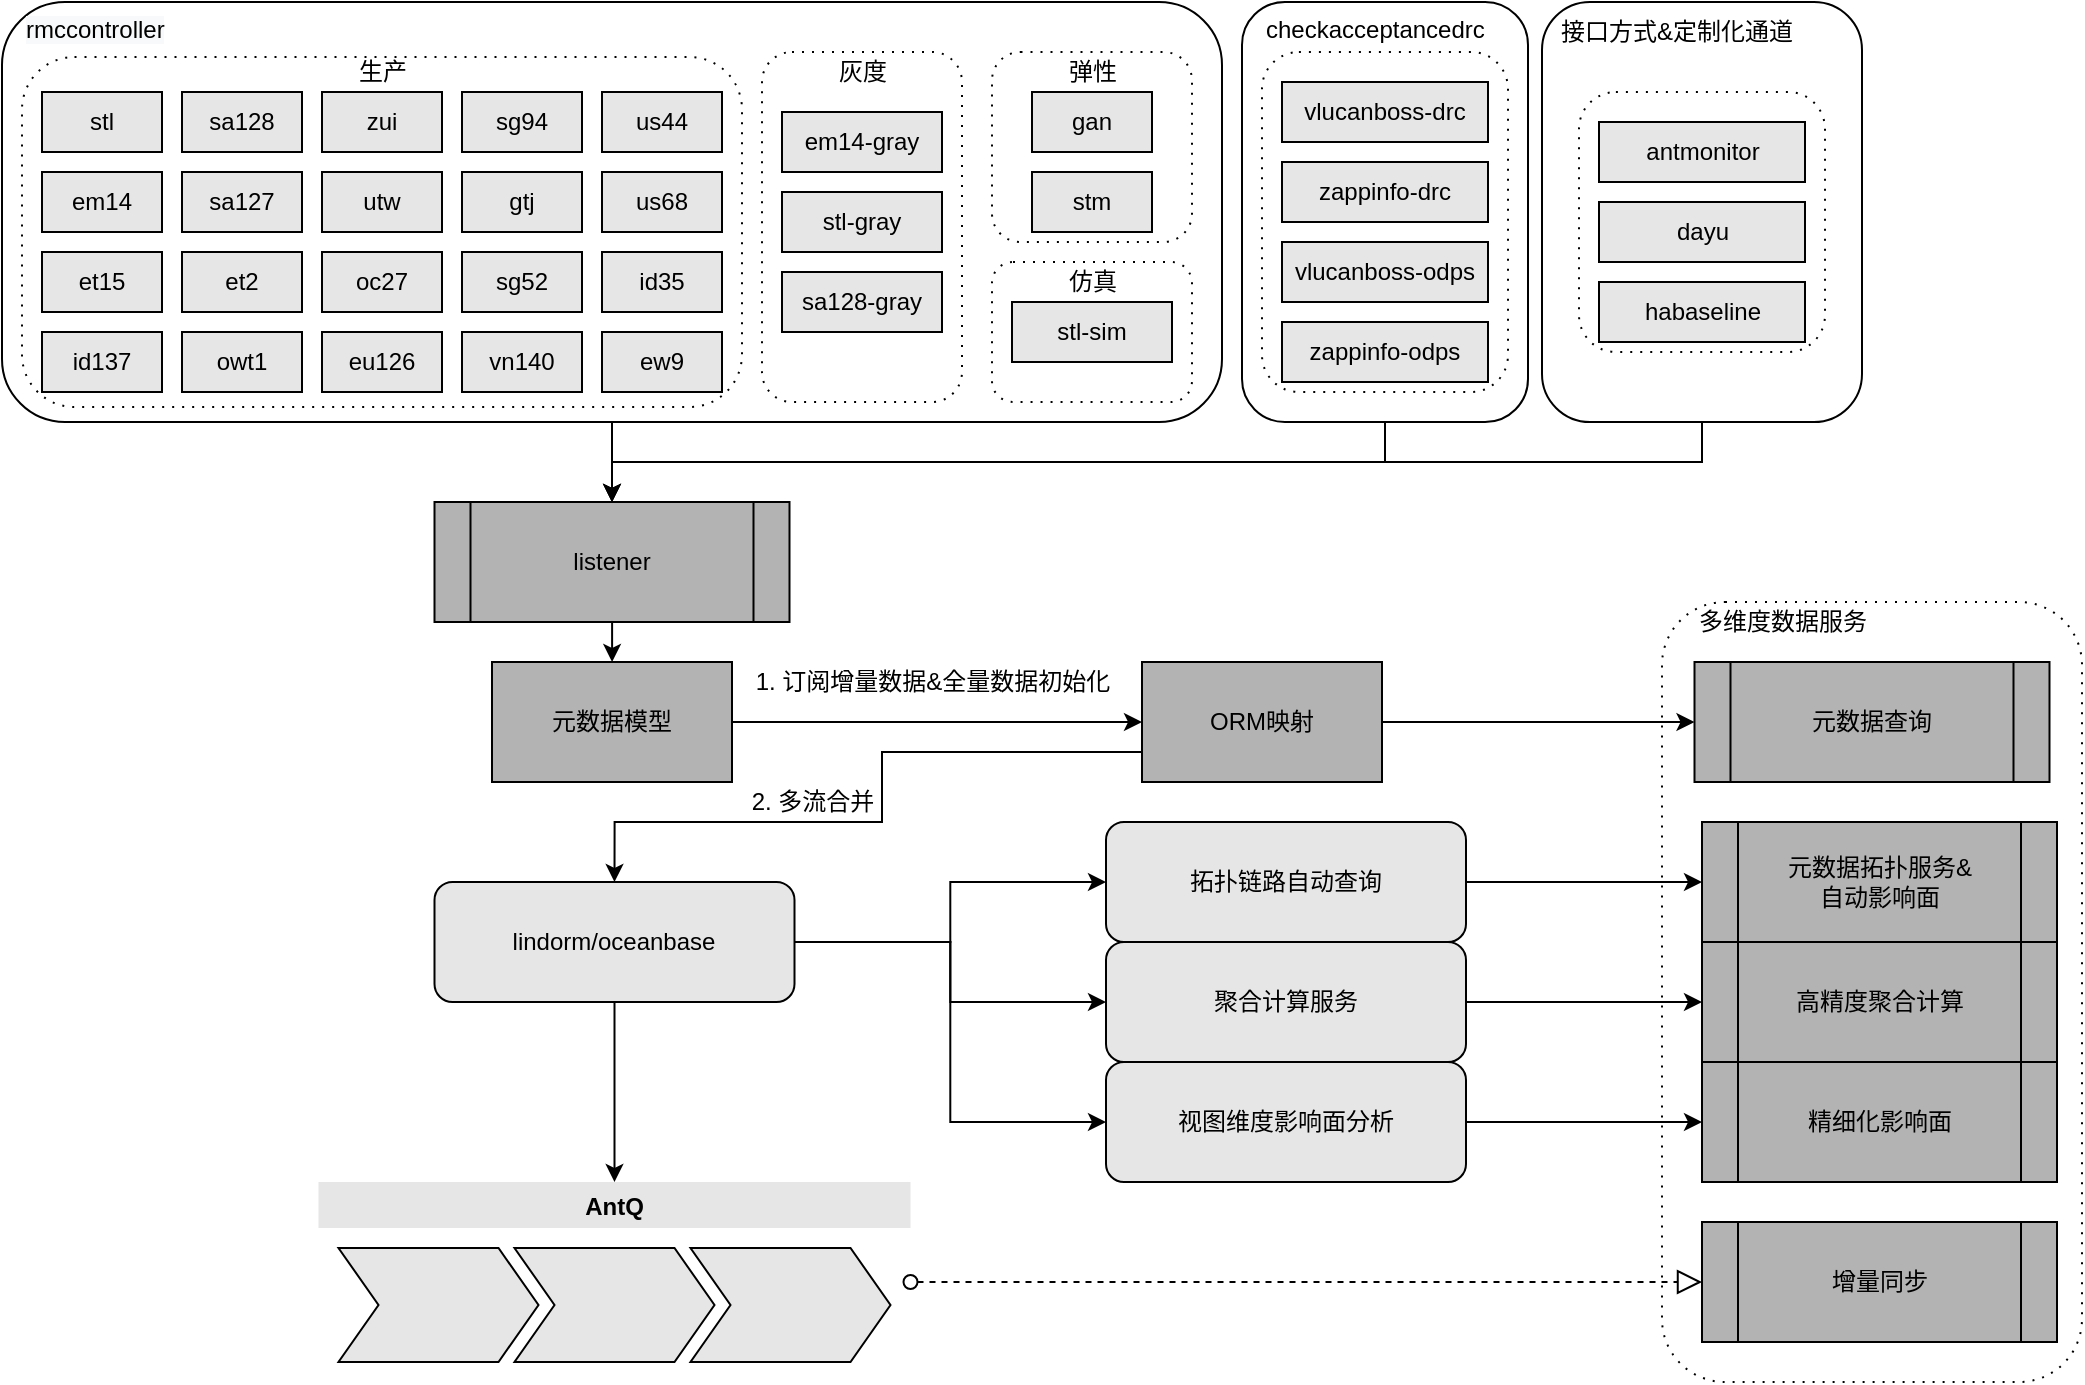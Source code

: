<mxfile version="14.1.8" type="github">
  <diagram id="nsVZ0QjiAOskGajyH8Sn" name="Page-1">
    <mxGraphModel dx="1426" dy="821" grid="1" gridSize="10" guides="1" tooltips="1" connect="1" arrows="1" fold="1" page="1" pageScale="1" pageWidth="827" pageHeight="1169" math="0" shadow="0">
      <root>
        <mxCell id="0" />
        <mxCell id="1" parent="0" />
        <mxCell id="PoibLMgNMMtjzj_5lVRd-1" value="" style="rounded=1;whiteSpace=wrap;html=1;" parent="1" vertex="1">
          <mxGeometry x="160" y="130" width="610" height="210" as="geometry" />
        </mxCell>
        <mxCell id="PoibLMgNMMtjzj_5lVRd-183" value="" style="shape=ext;rounded=1;html=1;whiteSpace=wrap;dashed=1;dashPattern=1 4;" parent="1" vertex="1">
          <mxGeometry x="170" y="157.5" width="360" height="175" as="geometry" />
        </mxCell>
        <mxCell id="PoibLMgNMMtjzj_5lVRd-179" style="edgeStyle=orthogonalEdgeStyle;rounded=0;orthogonalLoop=1;jettySize=auto;html=1;exitX=0.5;exitY=1;exitDx=0;exitDy=0;entryX=0.5;entryY=0;entryDx=0;entryDy=0;strokeColor=#000000;fillColor=#E6E6E6;" parent="1" source="PoibLMgNMMtjzj_5lVRd-1" target="PoibLMgNMMtjzj_5lVRd-172" edge="1">
          <mxGeometry relative="1" as="geometry" />
        </mxCell>
        <mxCell id="PoibLMgNMMtjzj_5lVRd-2" value="" style="shape=ext;rounded=1;html=1;whiteSpace=wrap;dashed=1;dashPattern=1 4;" parent="1" vertex="1">
          <mxGeometry x="655" y="260" width="100" height="70" as="geometry" />
        </mxCell>
        <mxCell id="PoibLMgNMMtjzj_5lVRd-3" value="" style="shape=ext;rounded=1;html=1;whiteSpace=wrap;dashed=1;dashPattern=1 4;" parent="1" vertex="1">
          <mxGeometry x="655" y="155" width="100" height="95" as="geometry" />
        </mxCell>
        <mxCell id="PoibLMgNMMtjzj_5lVRd-4" value="" style="shape=ext;rounded=1;html=1;whiteSpace=wrap;dashed=1;dashPattern=1 4;" parent="1" vertex="1">
          <mxGeometry x="540" y="155" width="100" height="175" as="geometry" />
        </mxCell>
        <mxCell id="PoibLMgNMMtjzj_5lVRd-5" value="" style="shape=ext;rounded=1;html=1;whiteSpace=wrap;dashed=1;dashPattern=1 4;" parent="1" vertex="1">
          <mxGeometry x="990" y="430" width="210" height="390" as="geometry" />
        </mxCell>
        <mxCell id="PoibLMgNMMtjzj_5lVRd-6" value="gtj" style="rounded=0;whiteSpace=wrap;html=1;fillColor=#E6E6E6;" parent="1" vertex="1">
          <mxGeometry x="390" y="215" width="60" height="30" as="geometry" />
        </mxCell>
        <mxCell id="PoibLMgNMMtjzj_5lVRd-7" value="sa128" style="rounded=0;whiteSpace=wrap;html=1;fillColor=#E6E6E6;" parent="1" vertex="1">
          <mxGeometry x="250" y="175" width="60" height="30" as="geometry" />
        </mxCell>
        <mxCell id="PoibLMgNMMtjzj_5lVRd-8" value="ew9" style="rounded=0;whiteSpace=wrap;html=1;fillColor=#E6E6E6;" parent="1" vertex="1">
          <mxGeometry x="460" y="295" width="60" height="30" as="geometry" />
        </mxCell>
        <mxCell id="PoibLMgNMMtjzj_5lVRd-9" value="gan" style="rounded=0;whiteSpace=wrap;html=1;fillColor=#E6E6E6;" parent="1" vertex="1">
          <mxGeometry x="675" y="175" width="60" height="30" as="geometry" />
        </mxCell>
        <mxCell id="PoibLMgNMMtjzj_5lVRd-10" value="et2" style="rounded=0;whiteSpace=wrap;html=1;fillColor=#E6E6E6;" parent="1" vertex="1">
          <mxGeometry x="250" y="255" width="60" height="30" as="geometry" />
        </mxCell>
        <mxCell id="PoibLMgNMMtjzj_5lVRd-11" value="zui" style="rounded=0;whiteSpace=wrap;html=1;fillColor=#E6E6E6;" parent="1" vertex="1">
          <mxGeometry x="320" y="175" width="60" height="30" as="geometry" />
        </mxCell>
        <mxCell id="PoibLMgNMMtjzj_5lVRd-12" value="et15" style="rounded=0;whiteSpace=wrap;html=1;fillColor=#E6E6E6;" parent="1" vertex="1">
          <mxGeometry x="180" y="255" width="60" height="30" as="geometry" />
        </mxCell>
        <mxCell id="PoibLMgNMMtjzj_5lVRd-13" value="stl" style="rounded=0;whiteSpace=wrap;html=1;fillColor=#E6E6E6;" parent="1" vertex="1">
          <mxGeometry x="180" y="175" width="60" height="30" as="geometry" />
        </mxCell>
        <mxCell id="PoibLMgNMMtjzj_5lVRd-14" value="em14" style="rounded=0;whiteSpace=wrap;html=1;fillColor=#E6E6E6;" parent="1" vertex="1">
          <mxGeometry x="180" y="215" width="60" height="30" as="geometry" />
        </mxCell>
        <mxCell id="PoibLMgNMMtjzj_5lVRd-15" value="us68" style="rounded=0;whiteSpace=wrap;html=1;fillColor=#E6E6E6;" parent="1" vertex="1">
          <mxGeometry x="460" y="215" width="60" height="30" as="geometry" />
        </mxCell>
        <mxCell id="PoibLMgNMMtjzj_5lVRd-16" value="owt1" style="rounded=0;whiteSpace=wrap;html=1;fillColor=#E6E6E6;" parent="1" vertex="1">
          <mxGeometry x="250" y="295" width="60" height="30" as="geometry" />
        </mxCell>
        <mxCell id="PoibLMgNMMtjzj_5lVRd-17" value="id137" style="rounded=0;whiteSpace=wrap;html=1;fillColor=#E6E6E6;" parent="1" vertex="1">
          <mxGeometry x="180" y="295" width="60" height="30" as="geometry" />
        </mxCell>
        <mxCell id="PoibLMgNMMtjzj_5lVRd-18" value="id35" style="rounded=0;whiteSpace=wrap;html=1;fillColor=#E6E6E6;" parent="1" vertex="1">
          <mxGeometry x="460" y="255" width="60" height="30" as="geometry" />
        </mxCell>
        <mxCell id="PoibLMgNMMtjzj_5lVRd-19" value="oc27" style="rounded=0;whiteSpace=wrap;html=1;fillColor=#E6E6E6;" parent="1" vertex="1">
          <mxGeometry x="320" y="255" width="60" height="30" as="geometry" />
        </mxCell>
        <mxCell id="PoibLMgNMMtjzj_5lVRd-20" value="us44" style="rounded=0;whiteSpace=wrap;html=1;fillColor=#E6E6E6;" parent="1" vertex="1">
          <mxGeometry x="460" y="175" width="60" height="30" as="geometry" />
        </mxCell>
        <mxCell id="PoibLMgNMMtjzj_5lVRd-21" value="sg52" style="rounded=0;whiteSpace=wrap;html=1;fillColor=#E6E6E6;" parent="1" vertex="1">
          <mxGeometry x="390" y="255" width="60" height="30" as="geometry" />
        </mxCell>
        <mxCell id="PoibLMgNMMtjzj_5lVRd-22" value="vn140" style="rounded=0;whiteSpace=wrap;html=1;fillColor=#E6E6E6;" parent="1" vertex="1">
          <mxGeometry x="390" y="295" width="60" height="30" as="geometry" />
        </mxCell>
        <mxCell id="PoibLMgNMMtjzj_5lVRd-23" value="stm" style="rounded=0;whiteSpace=wrap;html=1;fillColor=#E6E6E6;" parent="1" vertex="1">
          <mxGeometry x="675" y="215" width="60" height="30" as="geometry" />
        </mxCell>
        <mxCell id="PoibLMgNMMtjzj_5lVRd-24" value="sa127" style="rounded=0;whiteSpace=wrap;html=1;fillColor=#E6E6E6;" parent="1" vertex="1">
          <mxGeometry x="250" y="215" width="60" height="30" as="geometry" />
        </mxCell>
        <mxCell id="PoibLMgNMMtjzj_5lVRd-25" value="sg94" style="rounded=0;whiteSpace=wrap;html=1;fillColor=#E6E6E6;" parent="1" vertex="1">
          <mxGeometry x="390" y="175" width="60" height="30" as="geometry" />
        </mxCell>
        <mxCell id="PoibLMgNMMtjzj_5lVRd-26" value="utw" style="rounded=0;whiteSpace=wrap;html=1;fillColor=#E6E6E6;" parent="1" vertex="1">
          <mxGeometry x="320" y="215" width="60" height="30" as="geometry" />
        </mxCell>
        <mxCell id="PoibLMgNMMtjzj_5lVRd-115" style="edgeStyle=orthogonalEdgeStyle;rounded=0;orthogonalLoop=1;jettySize=auto;html=1;exitX=0.5;exitY=1;exitDx=0;exitDy=0;" parent="1" source="PoibLMgNMMtjzj_5lVRd-60" target="PoibLMgNMMtjzj_5lVRd-104" edge="1">
          <mxGeometry relative="1" as="geometry" />
        </mxCell>
        <mxCell id="XcVeGPaUejMlAvRpNJbj-27" style="edgeStyle=orthogonalEdgeStyle;rounded=0;orthogonalLoop=1;jettySize=auto;html=1;exitX=1;exitY=0.5;exitDx=0;exitDy=0;entryX=0;entryY=0.5;entryDx=0;entryDy=0;" edge="1" parent="1" source="PoibLMgNMMtjzj_5lVRd-60" target="XcVeGPaUejMlAvRpNJbj-7">
          <mxGeometry relative="1" as="geometry" />
        </mxCell>
        <mxCell id="XcVeGPaUejMlAvRpNJbj-28" style="edgeStyle=orthogonalEdgeStyle;rounded=0;orthogonalLoop=1;jettySize=auto;html=1;exitX=1;exitY=0.5;exitDx=0;exitDy=0;entryX=0;entryY=0.5;entryDx=0;entryDy=0;" edge="1" parent="1" source="PoibLMgNMMtjzj_5lVRd-60" target="XcVeGPaUejMlAvRpNJbj-16">
          <mxGeometry relative="1" as="geometry" />
        </mxCell>
        <mxCell id="XcVeGPaUejMlAvRpNJbj-32" style="edgeStyle=orthogonalEdgeStyle;rounded=0;orthogonalLoop=1;jettySize=auto;html=1;exitX=1;exitY=0.5;exitDx=0;exitDy=0;entryX=0;entryY=0.5;entryDx=0;entryDy=0;" edge="1" parent="1" source="PoibLMgNMMtjzj_5lVRd-60" target="XcVeGPaUejMlAvRpNJbj-33">
          <mxGeometry relative="1" as="geometry">
            <mxPoint x="630" y="680" as="targetPoint" />
          </mxGeometry>
        </mxCell>
        <mxCell id="PoibLMgNMMtjzj_5lVRd-60" value="lindorm/oceanbase" style="rounded=1;whiteSpace=wrap;html=1;fillColor=#E6E6E6;" parent="1" vertex="1">
          <mxGeometry x="376.25" y="570" width="180" height="60" as="geometry" />
        </mxCell>
        <mxCell id="PoibLMgNMMtjzj_5lVRd-67" value="&lt;div style=&quot;text-align: left&quot;&gt;&lt;br&gt;&lt;/div&gt;" style="text;html=1;align=center;verticalAlign=middle;resizable=0;points=[];autosize=1;" parent="1" vertex="1">
          <mxGeometry x="725" y="305" width="20" height="20" as="geometry" />
        </mxCell>
        <mxCell id="PoibLMgNMMtjzj_5lVRd-92" value="eu126" style="rounded=0;whiteSpace=wrap;html=1;fillColor=#E6E6E6;" parent="1" vertex="1">
          <mxGeometry x="320" y="295" width="60" height="30" as="geometry" />
        </mxCell>
        <mxCell id="PoibLMgNMMtjzj_5lVRd-93" value="em14-gray" style="rounded=0;whiteSpace=wrap;html=1;fillColor=#E6E6E6;" parent="1" vertex="1">
          <mxGeometry x="550" y="185" width="80" height="30" as="geometry" />
        </mxCell>
        <mxCell id="PoibLMgNMMtjzj_5lVRd-94" value="stl-gray" style="rounded=0;whiteSpace=wrap;html=1;fillColor=#E6E6E6;" parent="1" vertex="1">
          <mxGeometry x="550" y="225" width="80" height="30" as="geometry" />
        </mxCell>
        <mxCell id="PoibLMgNMMtjzj_5lVRd-95" value="sa128-gray" style="rounded=0;whiteSpace=wrap;html=1;fillColor=#E6E6E6;" parent="1" vertex="1">
          <mxGeometry x="550" y="265" width="80" height="30" as="geometry" />
        </mxCell>
        <mxCell id="PoibLMgNMMtjzj_5lVRd-96" value="stl-sim" style="rounded=0;whiteSpace=wrap;html=1;fillColor=#E6E6E6;" parent="1" vertex="1">
          <mxGeometry x="665" y="280" width="80" height="30" as="geometry" />
        </mxCell>
        <mxCell id="PoibLMgNMMtjzj_5lVRd-97" value="生产" style="text;html=1;align=center;verticalAlign=middle;resizable=0;points=[];autosize=1;" parent="1" vertex="1">
          <mxGeometry x="330" y="155" width="40" height="20" as="geometry" />
        </mxCell>
        <mxCell id="PoibLMgNMMtjzj_5lVRd-98" value="灰度" style="text;html=1;align=center;verticalAlign=middle;resizable=0;points=[];autosize=1;" parent="1" vertex="1">
          <mxGeometry x="570" y="155" width="40" height="20" as="geometry" />
        </mxCell>
        <mxCell id="PoibLMgNMMtjzj_5lVRd-99" value="弹性" style="text;html=1;align=center;verticalAlign=middle;resizable=0;points=[];autosize=1;" parent="1" vertex="1">
          <mxGeometry x="685" y="155" width="40" height="20" as="geometry" />
        </mxCell>
        <mxCell id="PoibLMgNMMtjzj_5lVRd-100" value="仿真" style="text;html=1;align=center;verticalAlign=middle;resizable=0;points=[];autosize=1;" parent="1" vertex="1">
          <mxGeometry x="685" y="260" width="40" height="20" as="geometry" />
        </mxCell>
        <mxCell id="PoibLMgNMMtjzj_5lVRd-119" value="&lt;meta charset=&quot;utf-8&quot;&gt;&lt;span style=&quot;color: rgb(0, 0, 0); font-family: helvetica; font-size: 12px; font-style: normal; font-weight: 400; letter-spacing: normal; text-align: center; text-indent: 0px; text-transform: none; word-spacing: 0px; background-color: rgb(248, 249, 250); display: inline; float: none;&quot;&gt;rmccontroller&lt;/span&gt;" style="text;whiteSpace=wrap;html=1;" parent="1" vertex="1">
          <mxGeometry x="170" y="130" width="90" height="30" as="geometry" />
        </mxCell>
        <mxCell id="PoibLMgNMMtjzj_5lVRd-180" style="edgeStyle=orthogonalEdgeStyle;rounded=0;orthogonalLoop=1;jettySize=auto;html=1;exitX=0.5;exitY=1;exitDx=0;exitDy=0;entryX=0.5;entryY=0;entryDx=0;entryDy=0;strokeColor=#000000;fillColor=#E6E6E6;" parent="1" source="PoibLMgNMMtjzj_5lVRd-120" target="PoibLMgNMMtjzj_5lVRd-172" edge="1">
          <mxGeometry relative="1" as="geometry" />
        </mxCell>
        <mxCell id="PoibLMgNMMtjzj_5lVRd-120" value="" style="rounded=1;whiteSpace=wrap;html=1;" parent="1" vertex="1">
          <mxGeometry x="780" y="130" width="143" height="210" as="geometry" />
        </mxCell>
        <mxCell id="PoibLMgNMMtjzj_5lVRd-124" value="" style="shape=ext;rounded=1;html=1;whiteSpace=wrap;dashed=1;dashPattern=1 4;" parent="1" vertex="1">
          <mxGeometry x="790" y="155" width="123" height="170" as="geometry" />
        </mxCell>
        <mxCell id="PoibLMgNMMtjzj_5lVRd-132" value="vlucanboss-drc" style="rounded=0;whiteSpace=wrap;html=1;fillColor=#E6E6E6;" parent="1" vertex="1">
          <mxGeometry x="800" y="170" width="103" height="30" as="geometry" />
        </mxCell>
        <mxCell id="PoibLMgNMMtjzj_5lVRd-133" value="zappinfo-drc" style="rounded=0;whiteSpace=wrap;html=1;fillColor=#E6E6E6;" parent="1" vertex="1">
          <mxGeometry x="800" y="210" width="103" height="30" as="geometry" />
        </mxCell>
        <mxCell id="PoibLMgNMMtjzj_5lVRd-156" value="&lt;font style=&quot;font-size: 12px&quot;&gt;&lt;span style=&quot;background-color: rgb(255 , 255 , 255)&quot;&gt;checkacceptancedrc&lt;/span&gt;&lt;/font&gt;" style="text;whiteSpace=wrap;html=1;" parent="1" vertex="1">
          <mxGeometry x="790" y="130" width="90" height="30" as="geometry" />
        </mxCell>
        <mxCell id="PoibLMgNMMtjzj_5lVRd-157" value="" style="startArrow=oval;startFill=0;startSize=7;endArrow=block;endFill=0;endSize=10;dashed=1;html=1;strokeColor=#000000;fillColor=#E6E6E6;entryX=0;entryY=0.5;entryDx=0;entryDy=0;" parent="1" source="PoibLMgNMMtjzj_5lVRd-104" target="PoibLMgNMMtjzj_5lVRd-176" edge="1">
          <mxGeometry relative="1" as="geometry">
            <mxPoint x="852" y="610" as="sourcePoint" />
            <mxPoint x="692" y="745" as="targetPoint" />
          </mxGeometry>
        </mxCell>
        <mxCell id="PoibLMgNMMtjzj_5lVRd-164" value="vlucanboss-odps" style="rounded=0;whiteSpace=wrap;html=1;fillColor=#E6E6E6;" parent="1" vertex="1">
          <mxGeometry x="800" y="250" width="103" height="30" as="geometry" />
        </mxCell>
        <mxCell id="PoibLMgNMMtjzj_5lVRd-165" value="zappinfo-odps" style="rounded=0;whiteSpace=wrap;html=1;fillColor=#E6E6E6;" parent="1" vertex="1">
          <mxGeometry x="800" y="290" width="103" height="30" as="geometry" />
        </mxCell>
        <mxCell id="XcVeGPaUejMlAvRpNJbj-3" value="" style="edgeStyle=orthogonalEdgeStyle;rounded=0;orthogonalLoop=1;jettySize=auto;html=1;" edge="1" parent="1" source="PoibLMgNMMtjzj_5lVRd-172" target="XcVeGPaUejMlAvRpNJbj-2">
          <mxGeometry relative="1" as="geometry" />
        </mxCell>
        <mxCell id="PoibLMgNMMtjzj_5lVRd-172" value="&lt;span&gt;listener&lt;/span&gt;" style="shape=process;whiteSpace=wrap;html=1;backgroundOutline=1;strokeColor=#000000;fillColor=#B3B3B3;" parent="1" vertex="1">
          <mxGeometry x="376.25" y="380" width="177.5" height="60" as="geometry" />
        </mxCell>
        <mxCell id="PoibLMgNMMtjzj_5lVRd-173" value="&lt;span&gt;元数据拓扑服务&amp;amp;&lt;br&gt;自动影响面&lt;/span&gt;" style="shape=process;whiteSpace=wrap;html=1;backgroundOutline=1;strokeColor=#000000;fillColor=#B3B3B3;" parent="1" vertex="1">
          <mxGeometry x="1010" y="540" width="177.5" height="60" as="geometry" />
        </mxCell>
        <mxCell id="PoibLMgNMMtjzj_5lVRd-174" value="&lt;span&gt;高精度聚合计算&lt;/span&gt;" style="shape=process;whiteSpace=wrap;html=1;backgroundOutline=1;strokeColor=#000000;fillColor=#B3B3B3;" parent="1" vertex="1">
          <mxGeometry x="1010" y="600" width="177.5" height="60" as="geometry" />
        </mxCell>
        <mxCell id="PoibLMgNMMtjzj_5lVRd-176" value="&lt;span&gt;增量同步&lt;/span&gt;" style="shape=process;whiteSpace=wrap;html=1;backgroundOutline=1;strokeColor=#000000;fillColor=#B3B3B3;" parent="1" vertex="1">
          <mxGeometry x="1010" y="740" width="177.5" height="60" as="geometry" />
        </mxCell>
        <mxCell id="PoibLMgNMMtjzj_5lVRd-104" value="AntQ" style="swimlane;childLayout=stackLayout;horizontal=1;fillColor=#E6E6E6;horizontalStack=1;resizeParent=1;resizeParentMax=0;resizeLast=0;collapsible=0;strokeColor=none;stackBorder=10;stackSpacing=-12;resizable=1;align=center;points=[];fontColor=#000000;" parent="1" vertex="1">
          <mxGeometry x="318.25" y="720" width="296" height="100" as="geometry" />
        </mxCell>
        <mxCell id="PoibLMgNMMtjzj_5lVRd-105" value="" style="shape=step;perimeter=stepPerimeter;fixedSize=1;points=[];fillColor=#E6E6E6;" parent="PoibLMgNMMtjzj_5lVRd-104" vertex="1">
          <mxGeometry x="10" y="33" width="100" height="57" as="geometry" />
        </mxCell>
        <mxCell id="PoibLMgNMMtjzj_5lVRd-106" value="" style="shape=step;perimeter=stepPerimeter;fixedSize=1;points=[];fillColor=#E6E6E6;" parent="PoibLMgNMMtjzj_5lVRd-104" vertex="1">
          <mxGeometry x="98" y="33" width="100" height="57" as="geometry" />
        </mxCell>
        <mxCell id="PoibLMgNMMtjzj_5lVRd-107" value="" style="shape=step;perimeter=stepPerimeter;fixedSize=1;points=[];fillColor=#E6E6E6;" parent="PoibLMgNMMtjzj_5lVRd-104" vertex="1">
          <mxGeometry x="186" y="33" width="100" height="57" as="geometry" />
        </mxCell>
        <mxCell id="PoibLMgNMMtjzj_5lVRd-185" value="多维度数据服务" style="text;html=1;align=center;verticalAlign=middle;resizable=0;points=[];autosize=1;" parent="1" vertex="1">
          <mxGeometry x="1000" y="430" width="100" height="20" as="geometry" />
        </mxCell>
        <mxCell id="IravUTmpIhsH4K6AYedB-1" value="1. 订阅增量数据&amp;amp;全量数据初始化" style="text;html=1;align=center;verticalAlign=middle;resizable=0;points=[];autosize=1;" parent="1" vertex="1">
          <mxGeometry x="530" y="460" width="190" height="20" as="geometry" />
        </mxCell>
        <mxCell id="IravUTmpIhsH4K6AYedB-2" value="2. 多流合并" style="text;html=1;align=center;verticalAlign=middle;resizable=0;points=[];autosize=1;" parent="1" vertex="1">
          <mxGeometry x="525" y="520" width="80" height="20" as="geometry" />
        </mxCell>
        <mxCell id="IravUTmpIhsH4K6AYedB-4" value="&lt;span&gt;元数据查询&lt;/span&gt;" style="shape=process;whiteSpace=wrap;html=1;backgroundOutline=1;strokeColor=#000000;fillColor=#B3B3B3;" parent="1" vertex="1">
          <mxGeometry x="1006.25" y="460" width="177.5" height="60" as="geometry" />
        </mxCell>
        <mxCell id="XcVeGPaUejMlAvRpNJbj-5" value="" style="edgeStyle=orthogonalEdgeStyle;rounded=0;orthogonalLoop=1;jettySize=auto;html=1;" edge="1" parent="1" source="XcVeGPaUejMlAvRpNJbj-2" target="XcVeGPaUejMlAvRpNJbj-4">
          <mxGeometry relative="1" as="geometry" />
        </mxCell>
        <mxCell id="XcVeGPaUejMlAvRpNJbj-2" value="元数据模型" style="whiteSpace=wrap;html=1;fillColor=#B3B3B3;" vertex="1" parent="1">
          <mxGeometry x="405" y="460" width="120" height="60" as="geometry" />
        </mxCell>
        <mxCell id="XcVeGPaUejMlAvRpNJbj-6" style="edgeStyle=orthogonalEdgeStyle;rounded=0;orthogonalLoop=1;jettySize=auto;html=1;exitX=0;exitY=0.75;exitDx=0;exitDy=0;entryX=0.5;entryY=0;entryDx=0;entryDy=0;" edge="1" parent="1" source="XcVeGPaUejMlAvRpNJbj-4" target="PoibLMgNMMtjzj_5lVRd-60">
          <mxGeometry relative="1" as="geometry">
            <Array as="points">
              <mxPoint x="600" y="505" />
              <mxPoint x="600" y="540" />
              <mxPoint x="466" y="540" />
            </Array>
          </mxGeometry>
        </mxCell>
        <mxCell id="XcVeGPaUejMlAvRpNJbj-29" style="edgeStyle=orthogonalEdgeStyle;rounded=0;orthogonalLoop=1;jettySize=auto;html=1;exitX=1;exitY=0.5;exitDx=0;exitDy=0;entryX=0;entryY=0.5;entryDx=0;entryDy=0;" edge="1" parent="1" source="XcVeGPaUejMlAvRpNJbj-4" target="IravUTmpIhsH4K6AYedB-4">
          <mxGeometry relative="1" as="geometry" />
        </mxCell>
        <mxCell id="XcVeGPaUejMlAvRpNJbj-4" value="ORM映射" style="whiteSpace=wrap;html=1;fillColor=#B3B3B3;" vertex="1" parent="1">
          <mxGeometry x="730" y="460" width="120" height="60" as="geometry" />
        </mxCell>
        <mxCell id="XcVeGPaUejMlAvRpNJbj-30" style="edgeStyle=orthogonalEdgeStyle;rounded=0;orthogonalLoop=1;jettySize=auto;html=1;exitX=1;exitY=0.5;exitDx=0;exitDy=0;" edge="1" parent="1" source="XcVeGPaUejMlAvRpNJbj-7" target="PoibLMgNMMtjzj_5lVRd-173">
          <mxGeometry relative="1" as="geometry" />
        </mxCell>
        <mxCell id="XcVeGPaUejMlAvRpNJbj-7" value="拓扑链路自动查询" style="rounded=1;whiteSpace=wrap;html=1;fillColor=#E6E6E6;" vertex="1" parent="1">
          <mxGeometry x="712" y="540" width="180" height="60" as="geometry" />
        </mxCell>
        <mxCell id="XcVeGPaUejMlAvRpNJbj-31" style="edgeStyle=orthogonalEdgeStyle;rounded=0;orthogonalLoop=1;jettySize=auto;html=1;exitX=1;exitY=0.5;exitDx=0;exitDy=0;" edge="1" parent="1" source="XcVeGPaUejMlAvRpNJbj-16" target="PoibLMgNMMtjzj_5lVRd-174">
          <mxGeometry relative="1" as="geometry" />
        </mxCell>
        <mxCell id="XcVeGPaUejMlAvRpNJbj-16" value="聚合计算服务" style="rounded=1;whiteSpace=wrap;html=1;fillColor=#E6E6E6;" vertex="1" parent="1">
          <mxGeometry x="712" y="600" width="180" height="60" as="geometry" />
        </mxCell>
        <mxCell id="XcVeGPaUejMlAvRpNJbj-26" style="edgeStyle=orthogonalEdgeStyle;rounded=0;orthogonalLoop=1;jettySize=auto;html=1;exitX=0.5;exitY=1;exitDx=0;exitDy=0;entryX=0.5;entryY=0;entryDx=0;entryDy=0;" edge="1" parent="1" source="XcVeGPaUejMlAvRpNJbj-19" target="PoibLMgNMMtjzj_5lVRd-172">
          <mxGeometry relative="1" as="geometry" />
        </mxCell>
        <mxCell id="XcVeGPaUejMlAvRpNJbj-19" value="" style="rounded=1;whiteSpace=wrap;html=1;" vertex="1" parent="1">
          <mxGeometry x="930" y="130" width="160" height="210" as="geometry" />
        </mxCell>
        <mxCell id="XcVeGPaUejMlAvRpNJbj-20" value="接口方式&amp;amp;定制化通道" style="text;html=1;align=center;verticalAlign=middle;resizable=0;points=[];autosize=1;" vertex="1" parent="1">
          <mxGeometry x="931.5" y="135" width="130" height="20" as="geometry" />
        </mxCell>
        <mxCell id="XcVeGPaUejMlAvRpNJbj-21" value="" style="shape=ext;rounded=1;html=1;whiteSpace=wrap;dashed=1;dashPattern=1 4;" vertex="1" parent="1">
          <mxGeometry x="948.5" y="175" width="123" height="130" as="geometry" />
        </mxCell>
        <mxCell id="XcVeGPaUejMlAvRpNJbj-22" value="antmonitor" style="rounded=0;whiteSpace=wrap;html=1;fillColor=#E6E6E6;" vertex="1" parent="1">
          <mxGeometry x="958.5" y="190" width="103" height="30" as="geometry" />
        </mxCell>
        <mxCell id="XcVeGPaUejMlAvRpNJbj-23" value="dayu" style="rounded=0;whiteSpace=wrap;html=1;fillColor=#E6E6E6;" vertex="1" parent="1">
          <mxGeometry x="958.5" y="230" width="103" height="30" as="geometry" />
        </mxCell>
        <mxCell id="XcVeGPaUejMlAvRpNJbj-24" value="habaseline" style="rounded=0;whiteSpace=wrap;html=1;fillColor=#E6E6E6;" vertex="1" parent="1">
          <mxGeometry x="958.5" y="270" width="103" height="30" as="geometry" />
        </mxCell>
        <mxCell id="XcVeGPaUejMlAvRpNJbj-35" style="edgeStyle=orthogonalEdgeStyle;rounded=0;orthogonalLoop=1;jettySize=auto;html=1;exitX=1;exitY=0.5;exitDx=0;exitDy=0;entryX=0;entryY=0.5;entryDx=0;entryDy=0;" edge="1" parent="1" source="XcVeGPaUejMlAvRpNJbj-33" target="XcVeGPaUejMlAvRpNJbj-34">
          <mxGeometry relative="1" as="geometry" />
        </mxCell>
        <mxCell id="XcVeGPaUejMlAvRpNJbj-33" value="视图维度影响面分析" style="rounded=1;whiteSpace=wrap;html=1;fillColor=#E6E6E6;" vertex="1" parent="1">
          <mxGeometry x="712" y="660" width="180" height="60" as="geometry" />
        </mxCell>
        <mxCell id="XcVeGPaUejMlAvRpNJbj-34" value="&lt;span&gt;精细化影响面&lt;/span&gt;" style="shape=process;whiteSpace=wrap;html=1;backgroundOutline=1;strokeColor=#000000;fillColor=#B3B3B3;" vertex="1" parent="1">
          <mxGeometry x="1010" y="660" width="177.5" height="60" as="geometry" />
        </mxCell>
      </root>
    </mxGraphModel>
  </diagram>
</mxfile>
